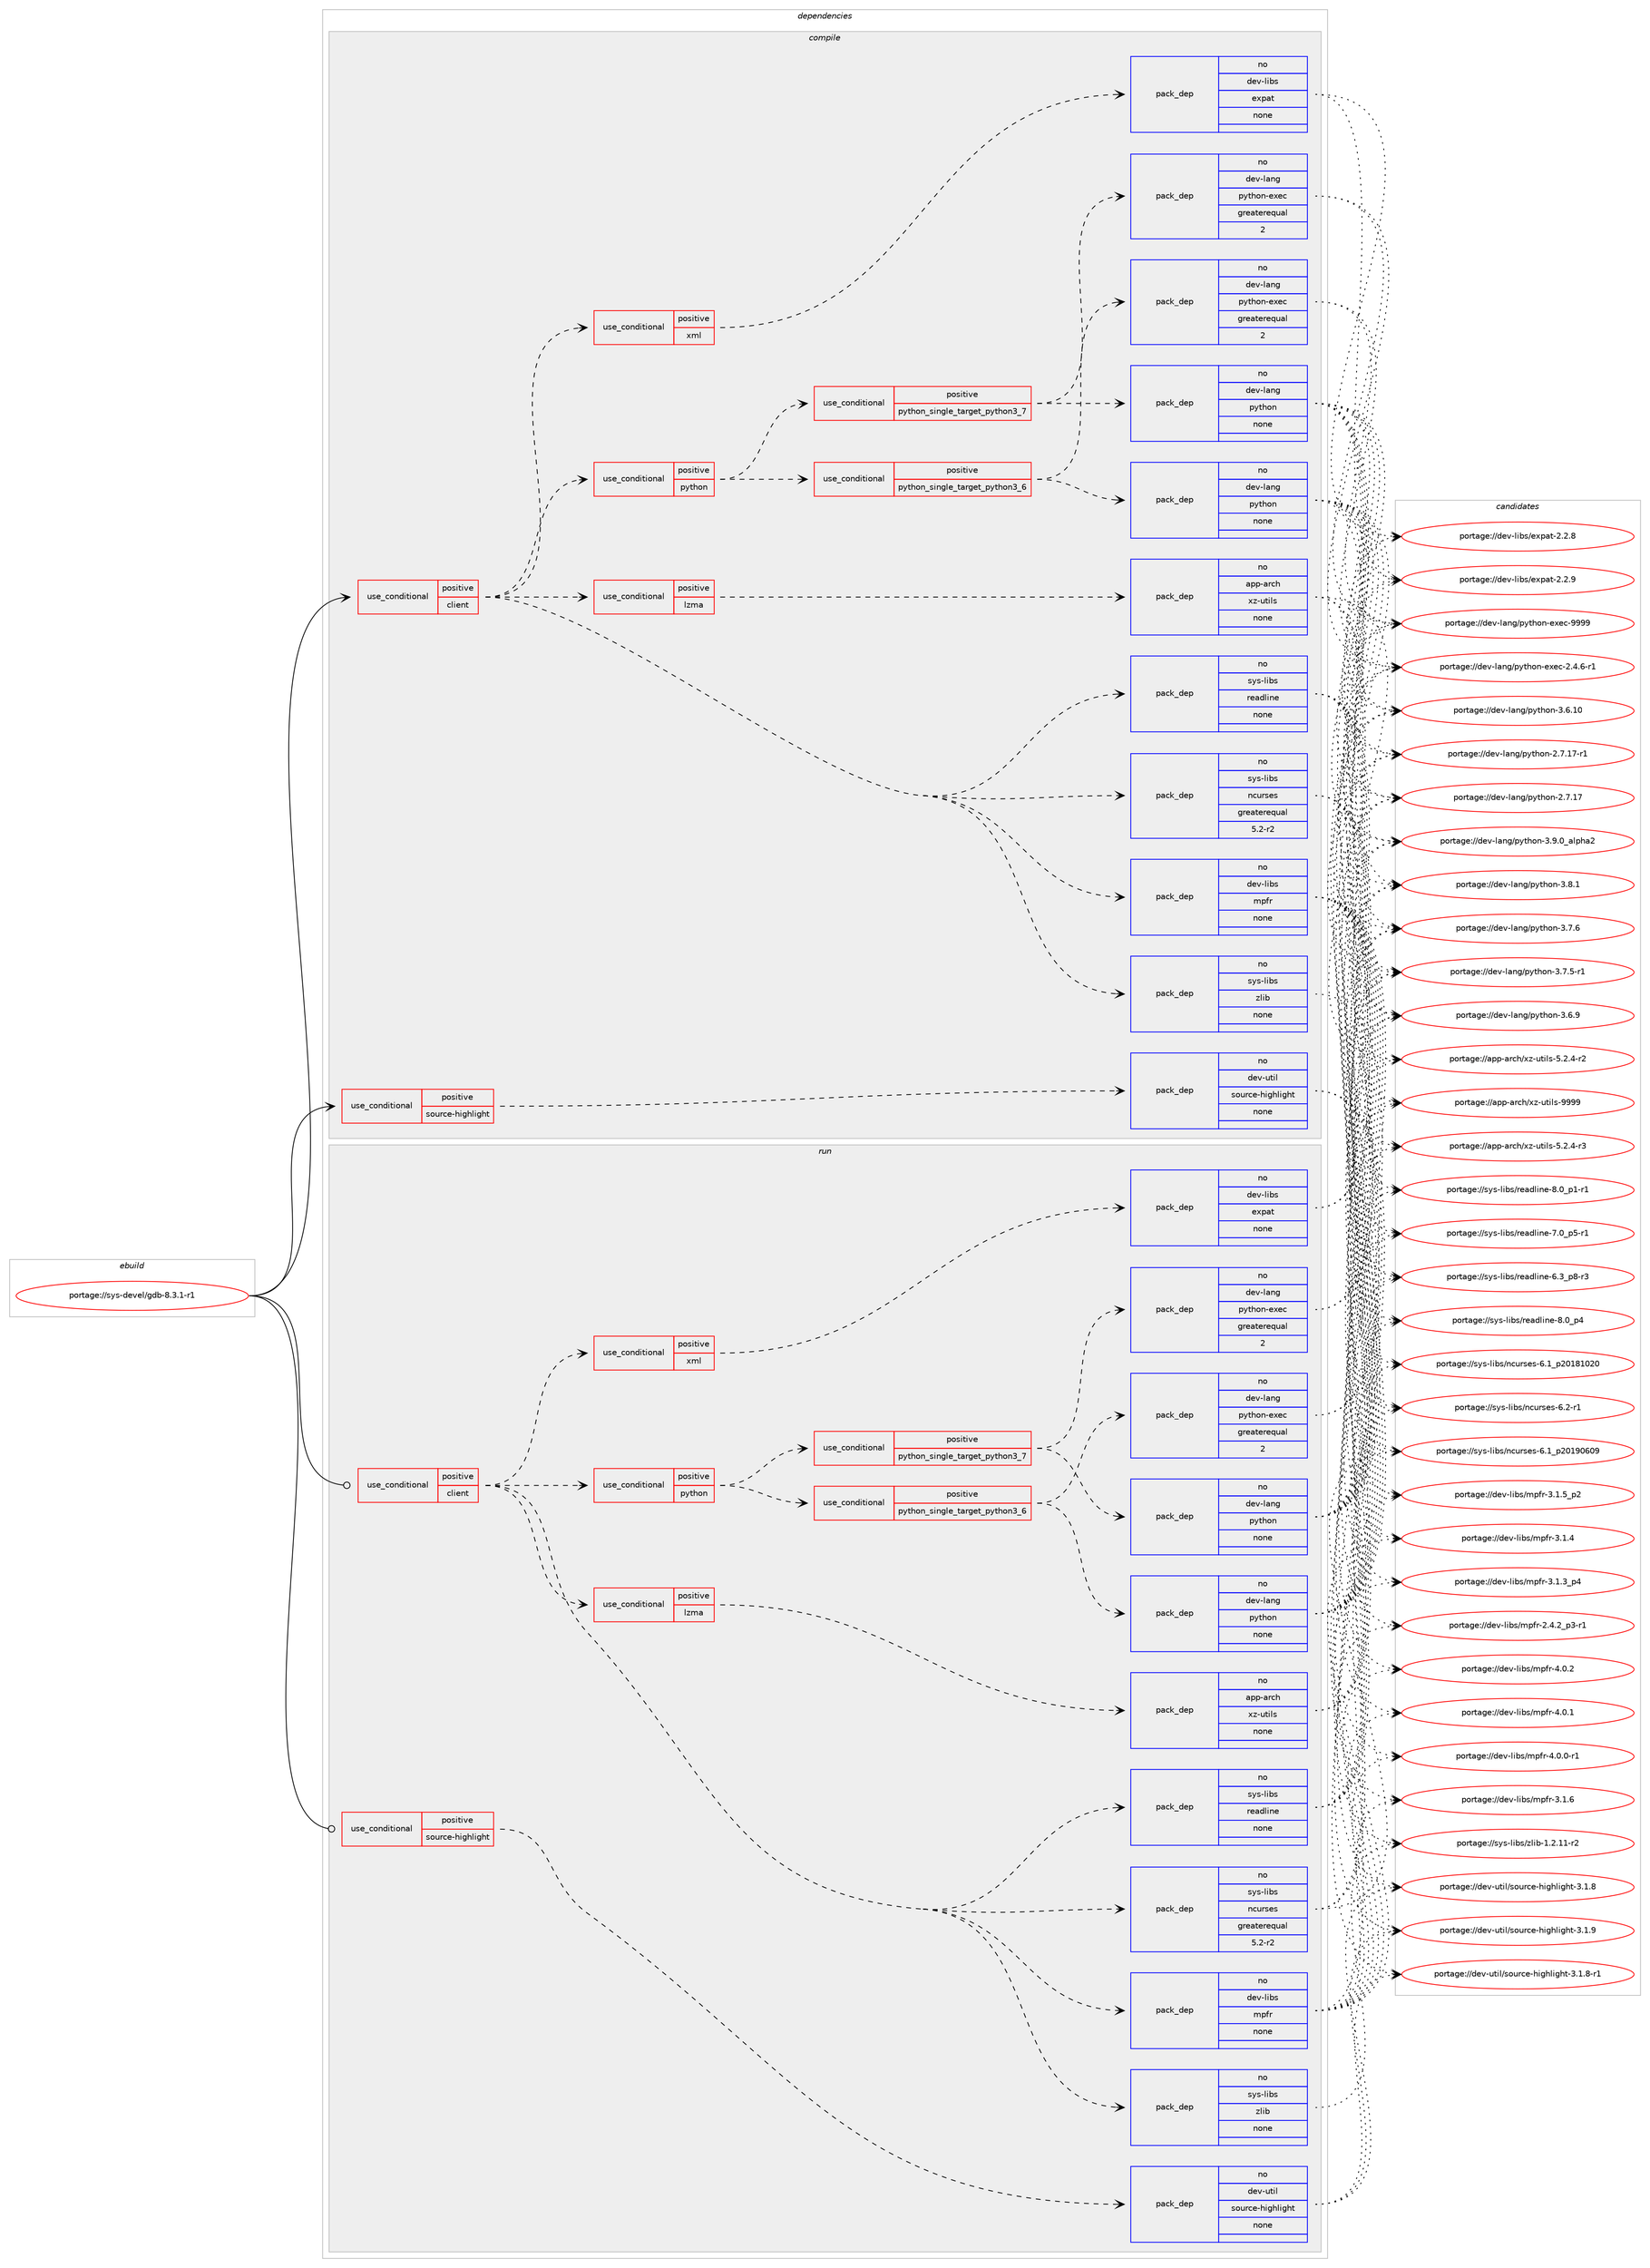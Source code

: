 digraph prolog {

# *************
# Graph options
# *************

newrank=true;
concentrate=true;
compound=true;
graph [rankdir=LR,fontname=Helvetica,fontsize=10,ranksep=1.5];#, ranksep=2.5, nodesep=0.2];
edge  [arrowhead=vee];
node  [fontname=Helvetica,fontsize=10];

# **********
# The ebuild
# **********

subgraph cluster_leftcol {
color=gray;
rank=same;
label=<<i>ebuild</i>>;
id [label="portage://sys-devel/gdb-8.3.1-r1", color=red, width=4, href="../sys-devel/gdb-8.3.1-r1.svg"];
}

# ****************
# The dependencies
# ****************

subgraph cluster_midcol {
color=gray;
label=<<i>dependencies</i>>;
subgraph cluster_compile {
fillcolor="#eeeeee";
style=filled;
label=<<i>compile</i>>;
subgraph cond9953 {
dependency49145 [label=<<TABLE BORDER="0" CELLBORDER="1" CELLSPACING="0" CELLPADDING="4"><TR><TD ROWSPAN="3" CELLPADDING="10">use_conditional</TD></TR><TR><TD>positive</TD></TR><TR><TD>client</TD></TR></TABLE>>, shape=none, color=red];
subgraph pack38095 {
dependency49146 [label=<<TABLE BORDER="0" CELLBORDER="1" CELLSPACING="0" CELLPADDING="4" WIDTH="220"><TR><TD ROWSPAN="6" CELLPADDING="30">pack_dep</TD></TR><TR><TD WIDTH="110">no</TD></TR><TR><TD>dev-libs</TD></TR><TR><TD>mpfr</TD></TR><TR><TD>none</TD></TR><TR><TD></TD></TR></TABLE>>, shape=none, color=blue];
}
dependency49145:e -> dependency49146:w [weight=20,style="dashed",arrowhead="vee"];
subgraph pack38096 {
dependency49147 [label=<<TABLE BORDER="0" CELLBORDER="1" CELLSPACING="0" CELLPADDING="4" WIDTH="220"><TR><TD ROWSPAN="6" CELLPADDING="30">pack_dep</TD></TR><TR><TD WIDTH="110">no</TD></TR><TR><TD>sys-libs</TD></TR><TR><TD>ncurses</TD></TR><TR><TD>greaterequal</TD></TR><TR><TD>5.2-r2</TD></TR></TABLE>>, shape=none, color=blue];
}
dependency49145:e -> dependency49147:w [weight=20,style="dashed",arrowhead="vee"];
subgraph pack38097 {
dependency49148 [label=<<TABLE BORDER="0" CELLBORDER="1" CELLSPACING="0" CELLPADDING="4" WIDTH="220"><TR><TD ROWSPAN="6" CELLPADDING="30">pack_dep</TD></TR><TR><TD WIDTH="110">no</TD></TR><TR><TD>sys-libs</TD></TR><TR><TD>readline</TD></TR><TR><TD>none</TD></TR><TR><TD></TD></TR></TABLE>>, shape=none, color=blue];
}
dependency49145:e -> dependency49148:w [weight=20,style="dashed",arrowhead="vee"];
subgraph cond9954 {
dependency49149 [label=<<TABLE BORDER="0" CELLBORDER="1" CELLSPACING="0" CELLPADDING="4"><TR><TD ROWSPAN="3" CELLPADDING="10">use_conditional</TD></TR><TR><TD>positive</TD></TR><TR><TD>lzma</TD></TR></TABLE>>, shape=none, color=red];
subgraph pack38098 {
dependency49150 [label=<<TABLE BORDER="0" CELLBORDER="1" CELLSPACING="0" CELLPADDING="4" WIDTH="220"><TR><TD ROWSPAN="6" CELLPADDING="30">pack_dep</TD></TR><TR><TD WIDTH="110">no</TD></TR><TR><TD>app-arch</TD></TR><TR><TD>xz-utils</TD></TR><TR><TD>none</TD></TR><TR><TD></TD></TR></TABLE>>, shape=none, color=blue];
}
dependency49149:e -> dependency49150:w [weight=20,style="dashed",arrowhead="vee"];
}
dependency49145:e -> dependency49149:w [weight=20,style="dashed",arrowhead="vee"];
subgraph cond9955 {
dependency49151 [label=<<TABLE BORDER="0" CELLBORDER="1" CELLSPACING="0" CELLPADDING="4"><TR><TD ROWSPAN="3" CELLPADDING="10">use_conditional</TD></TR><TR><TD>positive</TD></TR><TR><TD>python</TD></TR></TABLE>>, shape=none, color=red];
subgraph cond9956 {
dependency49152 [label=<<TABLE BORDER="0" CELLBORDER="1" CELLSPACING="0" CELLPADDING="4"><TR><TD ROWSPAN="3" CELLPADDING="10">use_conditional</TD></TR><TR><TD>positive</TD></TR><TR><TD>python_single_target_python3_6</TD></TR></TABLE>>, shape=none, color=red];
subgraph pack38099 {
dependency49153 [label=<<TABLE BORDER="0" CELLBORDER="1" CELLSPACING="0" CELLPADDING="4" WIDTH="220"><TR><TD ROWSPAN="6" CELLPADDING="30">pack_dep</TD></TR><TR><TD WIDTH="110">no</TD></TR><TR><TD>dev-lang</TD></TR><TR><TD>python</TD></TR><TR><TD>none</TD></TR><TR><TD></TD></TR></TABLE>>, shape=none, color=blue];
}
dependency49152:e -> dependency49153:w [weight=20,style="dashed",arrowhead="vee"];
subgraph pack38100 {
dependency49154 [label=<<TABLE BORDER="0" CELLBORDER="1" CELLSPACING="0" CELLPADDING="4" WIDTH="220"><TR><TD ROWSPAN="6" CELLPADDING="30">pack_dep</TD></TR><TR><TD WIDTH="110">no</TD></TR><TR><TD>dev-lang</TD></TR><TR><TD>python-exec</TD></TR><TR><TD>greaterequal</TD></TR><TR><TD>2</TD></TR></TABLE>>, shape=none, color=blue];
}
dependency49152:e -> dependency49154:w [weight=20,style="dashed",arrowhead="vee"];
}
dependency49151:e -> dependency49152:w [weight=20,style="dashed",arrowhead="vee"];
subgraph cond9957 {
dependency49155 [label=<<TABLE BORDER="0" CELLBORDER="1" CELLSPACING="0" CELLPADDING="4"><TR><TD ROWSPAN="3" CELLPADDING="10">use_conditional</TD></TR><TR><TD>positive</TD></TR><TR><TD>python_single_target_python3_7</TD></TR></TABLE>>, shape=none, color=red];
subgraph pack38101 {
dependency49156 [label=<<TABLE BORDER="0" CELLBORDER="1" CELLSPACING="0" CELLPADDING="4" WIDTH="220"><TR><TD ROWSPAN="6" CELLPADDING="30">pack_dep</TD></TR><TR><TD WIDTH="110">no</TD></TR><TR><TD>dev-lang</TD></TR><TR><TD>python</TD></TR><TR><TD>none</TD></TR><TR><TD></TD></TR></TABLE>>, shape=none, color=blue];
}
dependency49155:e -> dependency49156:w [weight=20,style="dashed",arrowhead="vee"];
subgraph pack38102 {
dependency49157 [label=<<TABLE BORDER="0" CELLBORDER="1" CELLSPACING="0" CELLPADDING="4" WIDTH="220"><TR><TD ROWSPAN="6" CELLPADDING="30">pack_dep</TD></TR><TR><TD WIDTH="110">no</TD></TR><TR><TD>dev-lang</TD></TR><TR><TD>python-exec</TD></TR><TR><TD>greaterequal</TD></TR><TR><TD>2</TD></TR></TABLE>>, shape=none, color=blue];
}
dependency49155:e -> dependency49157:w [weight=20,style="dashed",arrowhead="vee"];
}
dependency49151:e -> dependency49155:w [weight=20,style="dashed",arrowhead="vee"];
}
dependency49145:e -> dependency49151:w [weight=20,style="dashed",arrowhead="vee"];
subgraph cond9958 {
dependency49158 [label=<<TABLE BORDER="0" CELLBORDER="1" CELLSPACING="0" CELLPADDING="4"><TR><TD ROWSPAN="3" CELLPADDING="10">use_conditional</TD></TR><TR><TD>positive</TD></TR><TR><TD>xml</TD></TR></TABLE>>, shape=none, color=red];
subgraph pack38103 {
dependency49159 [label=<<TABLE BORDER="0" CELLBORDER="1" CELLSPACING="0" CELLPADDING="4" WIDTH="220"><TR><TD ROWSPAN="6" CELLPADDING="30">pack_dep</TD></TR><TR><TD WIDTH="110">no</TD></TR><TR><TD>dev-libs</TD></TR><TR><TD>expat</TD></TR><TR><TD>none</TD></TR><TR><TD></TD></TR></TABLE>>, shape=none, color=blue];
}
dependency49158:e -> dependency49159:w [weight=20,style="dashed",arrowhead="vee"];
}
dependency49145:e -> dependency49158:w [weight=20,style="dashed",arrowhead="vee"];
subgraph pack38104 {
dependency49160 [label=<<TABLE BORDER="0" CELLBORDER="1" CELLSPACING="0" CELLPADDING="4" WIDTH="220"><TR><TD ROWSPAN="6" CELLPADDING="30">pack_dep</TD></TR><TR><TD WIDTH="110">no</TD></TR><TR><TD>sys-libs</TD></TR><TR><TD>zlib</TD></TR><TR><TD>none</TD></TR><TR><TD></TD></TR></TABLE>>, shape=none, color=blue];
}
dependency49145:e -> dependency49160:w [weight=20,style="dashed",arrowhead="vee"];
}
id:e -> dependency49145:w [weight=20,style="solid",arrowhead="vee"];
subgraph cond9959 {
dependency49161 [label=<<TABLE BORDER="0" CELLBORDER="1" CELLSPACING="0" CELLPADDING="4"><TR><TD ROWSPAN="3" CELLPADDING="10">use_conditional</TD></TR><TR><TD>positive</TD></TR><TR><TD>source-highlight</TD></TR></TABLE>>, shape=none, color=red];
subgraph pack38105 {
dependency49162 [label=<<TABLE BORDER="0" CELLBORDER="1" CELLSPACING="0" CELLPADDING="4" WIDTH="220"><TR><TD ROWSPAN="6" CELLPADDING="30">pack_dep</TD></TR><TR><TD WIDTH="110">no</TD></TR><TR><TD>dev-util</TD></TR><TR><TD>source-highlight</TD></TR><TR><TD>none</TD></TR><TR><TD></TD></TR></TABLE>>, shape=none, color=blue];
}
dependency49161:e -> dependency49162:w [weight=20,style="dashed",arrowhead="vee"];
}
id:e -> dependency49161:w [weight=20,style="solid",arrowhead="vee"];
}
subgraph cluster_compileandrun {
fillcolor="#eeeeee";
style=filled;
label=<<i>compile and run</i>>;
}
subgraph cluster_run {
fillcolor="#eeeeee";
style=filled;
label=<<i>run</i>>;
subgraph cond9960 {
dependency49163 [label=<<TABLE BORDER="0" CELLBORDER="1" CELLSPACING="0" CELLPADDING="4"><TR><TD ROWSPAN="3" CELLPADDING="10">use_conditional</TD></TR><TR><TD>positive</TD></TR><TR><TD>client</TD></TR></TABLE>>, shape=none, color=red];
subgraph pack38106 {
dependency49164 [label=<<TABLE BORDER="0" CELLBORDER="1" CELLSPACING="0" CELLPADDING="4" WIDTH="220"><TR><TD ROWSPAN="6" CELLPADDING="30">pack_dep</TD></TR><TR><TD WIDTH="110">no</TD></TR><TR><TD>dev-libs</TD></TR><TR><TD>mpfr</TD></TR><TR><TD>none</TD></TR><TR><TD></TD></TR></TABLE>>, shape=none, color=blue];
}
dependency49163:e -> dependency49164:w [weight=20,style="dashed",arrowhead="vee"];
subgraph pack38107 {
dependency49165 [label=<<TABLE BORDER="0" CELLBORDER="1" CELLSPACING="0" CELLPADDING="4" WIDTH="220"><TR><TD ROWSPAN="6" CELLPADDING="30">pack_dep</TD></TR><TR><TD WIDTH="110">no</TD></TR><TR><TD>sys-libs</TD></TR><TR><TD>ncurses</TD></TR><TR><TD>greaterequal</TD></TR><TR><TD>5.2-r2</TD></TR></TABLE>>, shape=none, color=blue];
}
dependency49163:e -> dependency49165:w [weight=20,style="dashed",arrowhead="vee"];
subgraph pack38108 {
dependency49166 [label=<<TABLE BORDER="0" CELLBORDER="1" CELLSPACING="0" CELLPADDING="4" WIDTH="220"><TR><TD ROWSPAN="6" CELLPADDING="30">pack_dep</TD></TR><TR><TD WIDTH="110">no</TD></TR><TR><TD>sys-libs</TD></TR><TR><TD>readline</TD></TR><TR><TD>none</TD></TR><TR><TD></TD></TR></TABLE>>, shape=none, color=blue];
}
dependency49163:e -> dependency49166:w [weight=20,style="dashed",arrowhead="vee"];
subgraph cond9961 {
dependency49167 [label=<<TABLE BORDER="0" CELLBORDER="1" CELLSPACING="0" CELLPADDING="4"><TR><TD ROWSPAN="3" CELLPADDING="10">use_conditional</TD></TR><TR><TD>positive</TD></TR><TR><TD>lzma</TD></TR></TABLE>>, shape=none, color=red];
subgraph pack38109 {
dependency49168 [label=<<TABLE BORDER="0" CELLBORDER="1" CELLSPACING="0" CELLPADDING="4" WIDTH="220"><TR><TD ROWSPAN="6" CELLPADDING="30">pack_dep</TD></TR><TR><TD WIDTH="110">no</TD></TR><TR><TD>app-arch</TD></TR><TR><TD>xz-utils</TD></TR><TR><TD>none</TD></TR><TR><TD></TD></TR></TABLE>>, shape=none, color=blue];
}
dependency49167:e -> dependency49168:w [weight=20,style="dashed",arrowhead="vee"];
}
dependency49163:e -> dependency49167:w [weight=20,style="dashed",arrowhead="vee"];
subgraph cond9962 {
dependency49169 [label=<<TABLE BORDER="0" CELLBORDER="1" CELLSPACING="0" CELLPADDING="4"><TR><TD ROWSPAN="3" CELLPADDING="10">use_conditional</TD></TR><TR><TD>positive</TD></TR><TR><TD>python</TD></TR></TABLE>>, shape=none, color=red];
subgraph cond9963 {
dependency49170 [label=<<TABLE BORDER="0" CELLBORDER="1" CELLSPACING="0" CELLPADDING="4"><TR><TD ROWSPAN="3" CELLPADDING="10">use_conditional</TD></TR><TR><TD>positive</TD></TR><TR><TD>python_single_target_python3_6</TD></TR></TABLE>>, shape=none, color=red];
subgraph pack38110 {
dependency49171 [label=<<TABLE BORDER="0" CELLBORDER="1" CELLSPACING="0" CELLPADDING="4" WIDTH="220"><TR><TD ROWSPAN="6" CELLPADDING="30">pack_dep</TD></TR><TR><TD WIDTH="110">no</TD></TR><TR><TD>dev-lang</TD></TR><TR><TD>python</TD></TR><TR><TD>none</TD></TR><TR><TD></TD></TR></TABLE>>, shape=none, color=blue];
}
dependency49170:e -> dependency49171:w [weight=20,style="dashed",arrowhead="vee"];
subgraph pack38111 {
dependency49172 [label=<<TABLE BORDER="0" CELLBORDER="1" CELLSPACING="0" CELLPADDING="4" WIDTH="220"><TR><TD ROWSPAN="6" CELLPADDING="30">pack_dep</TD></TR><TR><TD WIDTH="110">no</TD></TR><TR><TD>dev-lang</TD></TR><TR><TD>python-exec</TD></TR><TR><TD>greaterequal</TD></TR><TR><TD>2</TD></TR></TABLE>>, shape=none, color=blue];
}
dependency49170:e -> dependency49172:w [weight=20,style="dashed",arrowhead="vee"];
}
dependency49169:e -> dependency49170:w [weight=20,style="dashed",arrowhead="vee"];
subgraph cond9964 {
dependency49173 [label=<<TABLE BORDER="0" CELLBORDER="1" CELLSPACING="0" CELLPADDING="4"><TR><TD ROWSPAN="3" CELLPADDING="10">use_conditional</TD></TR><TR><TD>positive</TD></TR><TR><TD>python_single_target_python3_7</TD></TR></TABLE>>, shape=none, color=red];
subgraph pack38112 {
dependency49174 [label=<<TABLE BORDER="0" CELLBORDER="1" CELLSPACING="0" CELLPADDING="4" WIDTH="220"><TR><TD ROWSPAN="6" CELLPADDING="30">pack_dep</TD></TR><TR><TD WIDTH="110">no</TD></TR><TR><TD>dev-lang</TD></TR><TR><TD>python</TD></TR><TR><TD>none</TD></TR><TR><TD></TD></TR></TABLE>>, shape=none, color=blue];
}
dependency49173:e -> dependency49174:w [weight=20,style="dashed",arrowhead="vee"];
subgraph pack38113 {
dependency49175 [label=<<TABLE BORDER="0" CELLBORDER="1" CELLSPACING="0" CELLPADDING="4" WIDTH="220"><TR><TD ROWSPAN="6" CELLPADDING="30">pack_dep</TD></TR><TR><TD WIDTH="110">no</TD></TR><TR><TD>dev-lang</TD></TR><TR><TD>python-exec</TD></TR><TR><TD>greaterequal</TD></TR><TR><TD>2</TD></TR></TABLE>>, shape=none, color=blue];
}
dependency49173:e -> dependency49175:w [weight=20,style="dashed",arrowhead="vee"];
}
dependency49169:e -> dependency49173:w [weight=20,style="dashed",arrowhead="vee"];
}
dependency49163:e -> dependency49169:w [weight=20,style="dashed",arrowhead="vee"];
subgraph cond9965 {
dependency49176 [label=<<TABLE BORDER="0" CELLBORDER="1" CELLSPACING="0" CELLPADDING="4"><TR><TD ROWSPAN="3" CELLPADDING="10">use_conditional</TD></TR><TR><TD>positive</TD></TR><TR><TD>xml</TD></TR></TABLE>>, shape=none, color=red];
subgraph pack38114 {
dependency49177 [label=<<TABLE BORDER="0" CELLBORDER="1" CELLSPACING="0" CELLPADDING="4" WIDTH="220"><TR><TD ROWSPAN="6" CELLPADDING="30">pack_dep</TD></TR><TR><TD WIDTH="110">no</TD></TR><TR><TD>dev-libs</TD></TR><TR><TD>expat</TD></TR><TR><TD>none</TD></TR><TR><TD></TD></TR></TABLE>>, shape=none, color=blue];
}
dependency49176:e -> dependency49177:w [weight=20,style="dashed",arrowhead="vee"];
}
dependency49163:e -> dependency49176:w [weight=20,style="dashed",arrowhead="vee"];
subgraph pack38115 {
dependency49178 [label=<<TABLE BORDER="0" CELLBORDER="1" CELLSPACING="0" CELLPADDING="4" WIDTH="220"><TR><TD ROWSPAN="6" CELLPADDING="30">pack_dep</TD></TR><TR><TD WIDTH="110">no</TD></TR><TR><TD>sys-libs</TD></TR><TR><TD>zlib</TD></TR><TR><TD>none</TD></TR><TR><TD></TD></TR></TABLE>>, shape=none, color=blue];
}
dependency49163:e -> dependency49178:w [weight=20,style="dashed",arrowhead="vee"];
}
id:e -> dependency49163:w [weight=20,style="solid",arrowhead="odot"];
subgraph cond9966 {
dependency49179 [label=<<TABLE BORDER="0" CELLBORDER="1" CELLSPACING="0" CELLPADDING="4"><TR><TD ROWSPAN="3" CELLPADDING="10">use_conditional</TD></TR><TR><TD>positive</TD></TR><TR><TD>source-highlight</TD></TR></TABLE>>, shape=none, color=red];
subgraph pack38116 {
dependency49180 [label=<<TABLE BORDER="0" CELLBORDER="1" CELLSPACING="0" CELLPADDING="4" WIDTH="220"><TR><TD ROWSPAN="6" CELLPADDING="30">pack_dep</TD></TR><TR><TD WIDTH="110">no</TD></TR><TR><TD>dev-util</TD></TR><TR><TD>source-highlight</TD></TR><TR><TD>none</TD></TR><TR><TD></TD></TR></TABLE>>, shape=none, color=blue];
}
dependency49179:e -> dependency49180:w [weight=20,style="dashed",arrowhead="vee"];
}
id:e -> dependency49179:w [weight=20,style="solid",arrowhead="odot"];
}
}

# **************
# The candidates
# **************

subgraph cluster_choices {
rank=same;
color=gray;
label=<<i>candidates</i>>;

subgraph choice38095 {
color=black;
nodesep=1;
choice100101118451081059811547109112102114455246484650 [label="portage://dev-libs/mpfr-4.0.2", color=red, width=4,href="../dev-libs/mpfr-4.0.2.svg"];
choice100101118451081059811547109112102114455246484649 [label="portage://dev-libs/mpfr-4.0.1", color=red, width=4,href="../dev-libs/mpfr-4.0.1.svg"];
choice1001011184510810598115471091121021144552464846484511449 [label="portage://dev-libs/mpfr-4.0.0-r1", color=red, width=4,href="../dev-libs/mpfr-4.0.0-r1.svg"];
choice100101118451081059811547109112102114455146494654 [label="portage://dev-libs/mpfr-3.1.6", color=red, width=4,href="../dev-libs/mpfr-3.1.6.svg"];
choice1001011184510810598115471091121021144551464946539511250 [label="portage://dev-libs/mpfr-3.1.5_p2", color=red, width=4,href="../dev-libs/mpfr-3.1.5_p2.svg"];
choice100101118451081059811547109112102114455146494652 [label="portage://dev-libs/mpfr-3.1.4", color=red, width=4,href="../dev-libs/mpfr-3.1.4.svg"];
choice1001011184510810598115471091121021144551464946519511252 [label="portage://dev-libs/mpfr-3.1.3_p4", color=red, width=4,href="../dev-libs/mpfr-3.1.3_p4.svg"];
choice10010111845108105981154710911210211445504652465095112514511449 [label="portage://dev-libs/mpfr-2.4.2_p3-r1", color=red, width=4,href="../dev-libs/mpfr-2.4.2_p3-r1.svg"];
dependency49146:e -> choice100101118451081059811547109112102114455246484650:w [style=dotted,weight="100"];
dependency49146:e -> choice100101118451081059811547109112102114455246484649:w [style=dotted,weight="100"];
dependency49146:e -> choice1001011184510810598115471091121021144552464846484511449:w [style=dotted,weight="100"];
dependency49146:e -> choice100101118451081059811547109112102114455146494654:w [style=dotted,weight="100"];
dependency49146:e -> choice1001011184510810598115471091121021144551464946539511250:w [style=dotted,weight="100"];
dependency49146:e -> choice100101118451081059811547109112102114455146494652:w [style=dotted,weight="100"];
dependency49146:e -> choice1001011184510810598115471091121021144551464946519511252:w [style=dotted,weight="100"];
dependency49146:e -> choice10010111845108105981154710911210211445504652465095112514511449:w [style=dotted,weight="100"];
}
subgraph choice38096 {
color=black;
nodesep=1;
choice11512111545108105981154711099117114115101115455446504511449 [label="portage://sys-libs/ncurses-6.2-r1", color=red, width=4,href="../sys-libs/ncurses-6.2-r1.svg"];
choice1151211154510810598115471109911711411510111545544649951125048495748544857 [label="portage://sys-libs/ncurses-6.1_p20190609", color=red, width=4,href="../sys-libs/ncurses-6.1_p20190609.svg"];
choice1151211154510810598115471109911711411510111545544649951125048495649485048 [label="portage://sys-libs/ncurses-6.1_p20181020", color=red, width=4,href="../sys-libs/ncurses-6.1_p20181020.svg"];
dependency49147:e -> choice11512111545108105981154711099117114115101115455446504511449:w [style=dotted,weight="100"];
dependency49147:e -> choice1151211154510810598115471109911711411510111545544649951125048495748544857:w [style=dotted,weight="100"];
dependency49147:e -> choice1151211154510810598115471109911711411510111545544649951125048495649485048:w [style=dotted,weight="100"];
}
subgraph choice38097 {
color=black;
nodesep=1;
choice11512111545108105981154711410197100108105110101455646489511252 [label="portage://sys-libs/readline-8.0_p4", color=red, width=4,href="../sys-libs/readline-8.0_p4.svg"];
choice115121115451081059811547114101971001081051101014556464895112494511449 [label="portage://sys-libs/readline-8.0_p1-r1", color=red, width=4,href="../sys-libs/readline-8.0_p1-r1.svg"];
choice115121115451081059811547114101971001081051101014555464895112534511449 [label="portage://sys-libs/readline-7.0_p5-r1", color=red, width=4,href="../sys-libs/readline-7.0_p5-r1.svg"];
choice115121115451081059811547114101971001081051101014554465195112564511451 [label="portage://sys-libs/readline-6.3_p8-r3", color=red, width=4,href="../sys-libs/readline-6.3_p8-r3.svg"];
dependency49148:e -> choice11512111545108105981154711410197100108105110101455646489511252:w [style=dotted,weight="100"];
dependency49148:e -> choice115121115451081059811547114101971001081051101014556464895112494511449:w [style=dotted,weight="100"];
dependency49148:e -> choice115121115451081059811547114101971001081051101014555464895112534511449:w [style=dotted,weight="100"];
dependency49148:e -> choice115121115451081059811547114101971001081051101014554465195112564511451:w [style=dotted,weight="100"];
}
subgraph choice38098 {
color=black;
nodesep=1;
choice9711211245971149910447120122451171161051081154557575757 [label="portage://app-arch/xz-utils-9999", color=red, width=4,href="../app-arch/xz-utils-9999.svg"];
choice9711211245971149910447120122451171161051081154553465046524511451 [label="portage://app-arch/xz-utils-5.2.4-r3", color=red, width=4,href="../app-arch/xz-utils-5.2.4-r3.svg"];
choice9711211245971149910447120122451171161051081154553465046524511450 [label="portage://app-arch/xz-utils-5.2.4-r2", color=red, width=4,href="../app-arch/xz-utils-5.2.4-r2.svg"];
dependency49150:e -> choice9711211245971149910447120122451171161051081154557575757:w [style=dotted,weight="100"];
dependency49150:e -> choice9711211245971149910447120122451171161051081154553465046524511451:w [style=dotted,weight="100"];
dependency49150:e -> choice9711211245971149910447120122451171161051081154553465046524511450:w [style=dotted,weight="100"];
}
subgraph choice38099 {
color=black;
nodesep=1;
choice10010111845108971101034711212111610411111045514657464895971081121049750 [label="portage://dev-lang/python-3.9.0_alpha2", color=red, width=4,href="../dev-lang/python-3.9.0_alpha2.svg"];
choice100101118451089711010347112121116104111110455146564649 [label="portage://dev-lang/python-3.8.1", color=red, width=4,href="../dev-lang/python-3.8.1.svg"];
choice100101118451089711010347112121116104111110455146554654 [label="portage://dev-lang/python-3.7.6", color=red, width=4,href="../dev-lang/python-3.7.6.svg"];
choice1001011184510897110103471121211161041111104551465546534511449 [label="portage://dev-lang/python-3.7.5-r1", color=red, width=4,href="../dev-lang/python-3.7.5-r1.svg"];
choice100101118451089711010347112121116104111110455146544657 [label="portage://dev-lang/python-3.6.9", color=red, width=4,href="../dev-lang/python-3.6.9.svg"];
choice10010111845108971101034711212111610411111045514654464948 [label="portage://dev-lang/python-3.6.10", color=red, width=4,href="../dev-lang/python-3.6.10.svg"];
choice100101118451089711010347112121116104111110455046554649554511449 [label="portage://dev-lang/python-2.7.17-r1", color=red, width=4,href="../dev-lang/python-2.7.17-r1.svg"];
choice10010111845108971101034711212111610411111045504655464955 [label="portage://dev-lang/python-2.7.17", color=red, width=4,href="../dev-lang/python-2.7.17.svg"];
dependency49153:e -> choice10010111845108971101034711212111610411111045514657464895971081121049750:w [style=dotted,weight="100"];
dependency49153:e -> choice100101118451089711010347112121116104111110455146564649:w [style=dotted,weight="100"];
dependency49153:e -> choice100101118451089711010347112121116104111110455146554654:w [style=dotted,weight="100"];
dependency49153:e -> choice1001011184510897110103471121211161041111104551465546534511449:w [style=dotted,weight="100"];
dependency49153:e -> choice100101118451089711010347112121116104111110455146544657:w [style=dotted,weight="100"];
dependency49153:e -> choice10010111845108971101034711212111610411111045514654464948:w [style=dotted,weight="100"];
dependency49153:e -> choice100101118451089711010347112121116104111110455046554649554511449:w [style=dotted,weight="100"];
dependency49153:e -> choice10010111845108971101034711212111610411111045504655464955:w [style=dotted,weight="100"];
}
subgraph choice38100 {
color=black;
nodesep=1;
choice10010111845108971101034711212111610411111045101120101994557575757 [label="portage://dev-lang/python-exec-9999", color=red, width=4,href="../dev-lang/python-exec-9999.svg"];
choice10010111845108971101034711212111610411111045101120101994550465246544511449 [label="portage://dev-lang/python-exec-2.4.6-r1", color=red, width=4,href="../dev-lang/python-exec-2.4.6-r1.svg"];
dependency49154:e -> choice10010111845108971101034711212111610411111045101120101994557575757:w [style=dotted,weight="100"];
dependency49154:e -> choice10010111845108971101034711212111610411111045101120101994550465246544511449:w [style=dotted,weight="100"];
}
subgraph choice38101 {
color=black;
nodesep=1;
choice10010111845108971101034711212111610411111045514657464895971081121049750 [label="portage://dev-lang/python-3.9.0_alpha2", color=red, width=4,href="../dev-lang/python-3.9.0_alpha2.svg"];
choice100101118451089711010347112121116104111110455146564649 [label="portage://dev-lang/python-3.8.1", color=red, width=4,href="../dev-lang/python-3.8.1.svg"];
choice100101118451089711010347112121116104111110455146554654 [label="portage://dev-lang/python-3.7.6", color=red, width=4,href="../dev-lang/python-3.7.6.svg"];
choice1001011184510897110103471121211161041111104551465546534511449 [label="portage://dev-lang/python-3.7.5-r1", color=red, width=4,href="../dev-lang/python-3.7.5-r1.svg"];
choice100101118451089711010347112121116104111110455146544657 [label="portage://dev-lang/python-3.6.9", color=red, width=4,href="../dev-lang/python-3.6.9.svg"];
choice10010111845108971101034711212111610411111045514654464948 [label="portage://dev-lang/python-3.6.10", color=red, width=4,href="../dev-lang/python-3.6.10.svg"];
choice100101118451089711010347112121116104111110455046554649554511449 [label="portage://dev-lang/python-2.7.17-r1", color=red, width=4,href="../dev-lang/python-2.7.17-r1.svg"];
choice10010111845108971101034711212111610411111045504655464955 [label="portage://dev-lang/python-2.7.17", color=red, width=4,href="../dev-lang/python-2.7.17.svg"];
dependency49156:e -> choice10010111845108971101034711212111610411111045514657464895971081121049750:w [style=dotted,weight="100"];
dependency49156:e -> choice100101118451089711010347112121116104111110455146564649:w [style=dotted,weight="100"];
dependency49156:e -> choice100101118451089711010347112121116104111110455146554654:w [style=dotted,weight="100"];
dependency49156:e -> choice1001011184510897110103471121211161041111104551465546534511449:w [style=dotted,weight="100"];
dependency49156:e -> choice100101118451089711010347112121116104111110455146544657:w [style=dotted,weight="100"];
dependency49156:e -> choice10010111845108971101034711212111610411111045514654464948:w [style=dotted,weight="100"];
dependency49156:e -> choice100101118451089711010347112121116104111110455046554649554511449:w [style=dotted,weight="100"];
dependency49156:e -> choice10010111845108971101034711212111610411111045504655464955:w [style=dotted,weight="100"];
}
subgraph choice38102 {
color=black;
nodesep=1;
choice10010111845108971101034711212111610411111045101120101994557575757 [label="portage://dev-lang/python-exec-9999", color=red, width=4,href="../dev-lang/python-exec-9999.svg"];
choice10010111845108971101034711212111610411111045101120101994550465246544511449 [label="portage://dev-lang/python-exec-2.4.6-r1", color=red, width=4,href="../dev-lang/python-exec-2.4.6-r1.svg"];
dependency49157:e -> choice10010111845108971101034711212111610411111045101120101994557575757:w [style=dotted,weight="100"];
dependency49157:e -> choice10010111845108971101034711212111610411111045101120101994550465246544511449:w [style=dotted,weight="100"];
}
subgraph choice38103 {
color=black;
nodesep=1;
choice10010111845108105981154710112011297116455046504657 [label="portage://dev-libs/expat-2.2.9", color=red, width=4,href="../dev-libs/expat-2.2.9.svg"];
choice10010111845108105981154710112011297116455046504656 [label="portage://dev-libs/expat-2.2.8", color=red, width=4,href="../dev-libs/expat-2.2.8.svg"];
dependency49159:e -> choice10010111845108105981154710112011297116455046504657:w [style=dotted,weight="100"];
dependency49159:e -> choice10010111845108105981154710112011297116455046504656:w [style=dotted,weight="100"];
}
subgraph choice38104 {
color=black;
nodesep=1;
choice11512111545108105981154712210810598454946504649494511450 [label="portage://sys-libs/zlib-1.2.11-r2", color=red, width=4,href="../sys-libs/zlib-1.2.11-r2.svg"];
dependency49160:e -> choice11512111545108105981154712210810598454946504649494511450:w [style=dotted,weight="100"];
}
subgraph choice38105 {
color=black;
nodesep=1;
choice10010111845117116105108471151111171149910145104105103104108105103104116455146494657 [label="portage://dev-util/source-highlight-3.1.9", color=red, width=4,href="../dev-util/source-highlight-3.1.9.svg"];
choice100101118451171161051084711511111711499101451041051031041081051031041164551464946564511449 [label="portage://dev-util/source-highlight-3.1.8-r1", color=red, width=4,href="../dev-util/source-highlight-3.1.8-r1.svg"];
choice10010111845117116105108471151111171149910145104105103104108105103104116455146494656 [label="portage://dev-util/source-highlight-3.1.8", color=red, width=4,href="../dev-util/source-highlight-3.1.8.svg"];
dependency49162:e -> choice10010111845117116105108471151111171149910145104105103104108105103104116455146494657:w [style=dotted,weight="100"];
dependency49162:e -> choice100101118451171161051084711511111711499101451041051031041081051031041164551464946564511449:w [style=dotted,weight="100"];
dependency49162:e -> choice10010111845117116105108471151111171149910145104105103104108105103104116455146494656:w [style=dotted,weight="100"];
}
subgraph choice38106 {
color=black;
nodesep=1;
choice100101118451081059811547109112102114455246484650 [label="portage://dev-libs/mpfr-4.0.2", color=red, width=4,href="../dev-libs/mpfr-4.0.2.svg"];
choice100101118451081059811547109112102114455246484649 [label="portage://dev-libs/mpfr-4.0.1", color=red, width=4,href="../dev-libs/mpfr-4.0.1.svg"];
choice1001011184510810598115471091121021144552464846484511449 [label="portage://dev-libs/mpfr-4.0.0-r1", color=red, width=4,href="../dev-libs/mpfr-4.0.0-r1.svg"];
choice100101118451081059811547109112102114455146494654 [label="portage://dev-libs/mpfr-3.1.6", color=red, width=4,href="../dev-libs/mpfr-3.1.6.svg"];
choice1001011184510810598115471091121021144551464946539511250 [label="portage://dev-libs/mpfr-3.1.5_p2", color=red, width=4,href="../dev-libs/mpfr-3.1.5_p2.svg"];
choice100101118451081059811547109112102114455146494652 [label="portage://dev-libs/mpfr-3.1.4", color=red, width=4,href="../dev-libs/mpfr-3.1.4.svg"];
choice1001011184510810598115471091121021144551464946519511252 [label="portage://dev-libs/mpfr-3.1.3_p4", color=red, width=4,href="../dev-libs/mpfr-3.1.3_p4.svg"];
choice10010111845108105981154710911210211445504652465095112514511449 [label="portage://dev-libs/mpfr-2.4.2_p3-r1", color=red, width=4,href="../dev-libs/mpfr-2.4.2_p3-r1.svg"];
dependency49164:e -> choice100101118451081059811547109112102114455246484650:w [style=dotted,weight="100"];
dependency49164:e -> choice100101118451081059811547109112102114455246484649:w [style=dotted,weight="100"];
dependency49164:e -> choice1001011184510810598115471091121021144552464846484511449:w [style=dotted,weight="100"];
dependency49164:e -> choice100101118451081059811547109112102114455146494654:w [style=dotted,weight="100"];
dependency49164:e -> choice1001011184510810598115471091121021144551464946539511250:w [style=dotted,weight="100"];
dependency49164:e -> choice100101118451081059811547109112102114455146494652:w [style=dotted,weight="100"];
dependency49164:e -> choice1001011184510810598115471091121021144551464946519511252:w [style=dotted,weight="100"];
dependency49164:e -> choice10010111845108105981154710911210211445504652465095112514511449:w [style=dotted,weight="100"];
}
subgraph choice38107 {
color=black;
nodesep=1;
choice11512111545108105981154711099117114115101115455446504511449 [label="portage://sys-libs/ncurses-6.2-r1", color=red, width=4,href="../sys-libs/ncurses-6.2-r1.svg"];
choice1151211154510810598115471109911711411510111545544649951125048495748544857 [label="portage://sys-libs/ncurses-6.1_p20190609", color=red, width=4,href="../sys-libs/ncurses-6.1_p20190609.svg"];
choice1151211154510810598115471109911711411510111545544649951125048495649485048 [label="portage://sys-libs/ncurses-6.1_p20181020", color=red, width=4,href="../sys-libs/ncurses-6.1_p20181020.svg"];
dependency49165:e -> choice11512111545108105981154711099117114115101115455446504511449:w [style=dotted,weight="100"];
dependency49165:e -> choice1151211154510810598115471109911711411510111545544649951125048495748544857:w [style=dotted,weight="100"];
dependency49165:e -> choice1151211154510810598115471109911711411510111545544649951125048495649485048:w [style=dotted,weight="100"];
}
subgraph choice38108 {
color=black;
nodesep=1;
choice11512111545108105981154711410197100108105110101455646489511252 [label="portage://sys-libs/readline-8.0_p4", color=red, width=4,href="../sys-libs/readline-8.0_p4.svg"];
choice115121115451081059811547114101971001081051101014556464895112494511449 [label="portage://sys-libs/readline-8.0_p1-r1", color=red, width=4,href="../sys-libs/readline-8.0_p1-r1.svg"];
choice115121115451081059811547114101971001081051101014555464895112534511449 [label="portage://sys-libs/readline-7.0_p5-r1", color=red, width=4,href="../sys-libs/readline-7.0_p5-r1.svg"];
choice115121115451081059811547114101971001081051101014554465195112564511451 [label="portage://sys-libs/readline-6.3_p8-r3", color=red, width=4,href="../sys-libs/readline-6.3_p8-r3.svg"];
dependency49166:e -> choice11512111545108105981154711410197100108105110101455646489511252:w [style=dotted,weight="100"];
dependency49166:e -> choice115121115451081059811547114101971001081051101014556464895112494511449:w [style=dotted,weight="100"];
dependency49166:e -> choice115121115451081059811547114101971001081051101014555464895112534511449:w [style=dotted,weight="100"];
dependency49166:e -> choice115121115451081059811547114101971001081051101014554465195112564511451:w [style=dotted,weight="100"];
}
subgraph choice38109 {
color=black;
nodesep=1;
choice9711211245971149910447120122451171161051081154557575757 [label="portage://app-arch/xz-utils-9999", color=red, width=4,href="../app-arch/xz-utils-9999.svg"];
choice9711211245971149910447120122451171161051081154553465046524511451 [label="portage://app-arch/xz-utils-5.2.4-r3", color=red, width=4,href="../app-arch/xz-utils-5.2.4-r3.svg"];
choice9711211245971149910447120122451171161051081154553465046524511450 [label="portage://app-arch/xz-utils-5.2.4-r2", color=red, width=4,href="../app-arch/xz-utils-5.2.4-r2.svg"];
dependency49168:e -> choice9711211245971149910447120122451171161051081154557575757:w [style=dotted,weight="100"];
dependency49168:e -> choice9711211245971149910447120122451171161051081154553465046524511451:w [style=dotted,weight="100"];
dependency49168:e -> choice9711211245971149910447120122451171161051081154553465046524511450:w [style=dotted,weight="100"];
}
subgraph choice38110 {
color=black;
nodesep=1;
choice10010111845108971101034711212111610411111045514657464895971081121049750 [label="portage://dev-lang/python-3.9.0_alpha2", color=red, width=4,href="../dev-lang/python-3.9.0_alpha2.svg"];
choice100101118451089711010347112121116104111110455146564649 [label="portage://dev-lang/python-3.8.1", color=red, width=4,href="../dev-lang/python-3.8.1.svg"];
choice100101118451089711010347112121116104111110455146554654 [label="portage://dev-lang/python-3.7.6", color=red, width=4,href="../dev-lang/python-3.7.6.svg"];
choice1001011184510897110103471121211161041111104551465546534511449 [label="portage://dev-lang/python-3.7.5-r1", color=red, width=4,href="../dev-lang/python-3.7.5-r1.svg"];
choice100101118451089711010347112121116104111110455146544657 [label="portage://dev-lang/python-3.6.9", color=red, width=4,href="../dev-lang/python-3.6.9.svg"];
choice10010111845108971101034711212111610411111045514654464948 [label="portage://dev-lang/python-3.6.10", color=red, width=4,href="../dev-lang/python-3.6.10.svg"];
choice100101118451089711010347112121116104111110455046554649554511449 [label="portage://dev-lang/python-2.7.17-r1", color=red, width=4,href="../dev-lang/python-2.7.17-r1.svg"];
choice10010111845108971101034711212111610411111045504655464955 [label="portage://dev-lang/python-2.7.17", color=red, width=4,href="../dev-lang/python-2.7.17.svg"];
dependency49171:e -> choice10010111845108971101034711212111610411111045514657464895971081121049750:w [style=dotted,weight="100"];
dependency49171:e -> choice100101118451089711010347112121116104111110455146564649:w [style=dotted,weight="100"];
dependency49171:e -> choice100101118451089711010347112121116104111110455146554654:w [style=dotted,weight="100"];
dependency49171:e -> choice1001011184510897110103471121211161041111104551465546534511449:w [style=dotted,weight="100"];
dependency49171:e -> choice100101118451089711010347112121116104111110455146544657:w [style=dotted,weight="100"];
dependency49171:e -> choice10010111845108971101034711212111610411111045514654464948:w [style=dotted,weight="100"];
dependency49171:e -> choice100101118451089711010347112121116104111110455046554649554511449:w [style=dotted,weight="100"];
dependency49171:e -> choice10010111845108971101034711212111610411111045504655464955:w [style=dotted,weight="100"];
}
subgraph choice38111 {
color=black;
nodesep=1;
choice10010111845108971101034711212111610411111045101120101994557575757 [label="portage://dev-lang/python-exec-9999", color=red, width=4,href="../dev-lang/python-exec-9999.svg"];
choice10010111845108971101034711212111610411111045101120101994550465246544511449 [label="portage://dev-lang/python-exec-2.4.6-r1", color=red, width=4,href="../dev-lang/python-exec-2.4.6-r1.svg"];
dependency49172:e -> choice10010111845108971101034711212111610411111045101120101994557575757:w [style=dotted,weight="100"];
dependency49172:e -> choice10010111845108971101034711212111610411111045101120101994550465246544511449:w [style=dotted,weight="100"];
}
subgraph choice38112 {
color=black;
nodesep=1;
choice10010111845108971101034711212111610411111045514657464895971081121049750 [label="portage://dev-lang/python-3.9.0_alpha2", color=red, width=4,href="../dev-lang/python-3.9.0_alpha2.svg"];
choice100101118451089711010347112121116104111110455146564649 [label="portage://dev-lang/python-3.8.1", color=red, width=4,href="../dev-lang/python-3.8.1.svg"];
choice100101118451089711010347112121116104111110455146554654 [label="portage://dev-lang/python-3.7.6", color=red, width=4,href="../dev-lang/python-3.7.6.svg"];
choice1001011184510897110103471121211161041111104551465546534511449 [label="portage://dev-lang/python-3.7.5-r1", color=red, width=4,href="../dev-lang/python-3.7.5-r1.svg"];
choice100101118451089711010347112121116104111110455146544657 [label="portage://dev-lang/python-3.6.9", color=red, width=4,href="../dev-lang/python-3.6.9.svg"];
choice10010111845108971101034711212111610411111045514654464948 [label="portage://dev-lang/python-3.6.10", color=red, width=4,href="../dev-lang/python-3.6.10.svg"];
choice100101118451089711010347112121116104111110455046554649554511449 [label="portage://dev-lang/python-2.7.17-r1", color=red, width=4,href="../dev-lang/python-2.7.17-r1.svg"];
choice10010111845108971101034711212111610411111045504655464955 [label="portage://dev-lang/python-2.7.17", color=red, width=4,href="../dev-lang/python-2.7.17.svg"];
dependency49174:e -> choice10010111845108971101034711212111610411111045514657464895971081121049750:w [style=dotted,weight="100"];
dependency49174:e -> choice100101118451089711010347112121116104111110455146564649:w [style=dotted,weight="100"];
dependency49174:e -> choice100101118451089711010347112121116104111110455146554654:w [style=dotted,weight="100"];
dependency49174:e -> choice1001011184510897110103471121211161041111104551465546534511449:w [style=dotted,weight="100"];
dependency49174:e -> choice100101118451089711010347112121116104111110455146544657:w [style=dotted,weight="100"];
dependency49174:e -> choice10010111845108971101034711212111610411111045514654464948:w [style=dotted,weight="100"];
dependency49174:e -> choice100101118451089711010347112121116104111110455046554649554511449:w [style=dotted,weight="100"];
dependency49174:e -> choice10010111845108971101034711212111610411111045504655464955:w [style=dotted,weight="100"];
}
subgraph choice38113 {
color=black;
nodesep=1;
choice10010111845108971101034711212111610411111045101120101994557575757 [label="portage://dev-lang/python-exec-9999", color=red, width=4,href="../dev-lang/python-exec-9999.svg"];
choice10010111845108971101034711212111610411111045101120101994550465246544511449 [label="portage://dev-lang/python-exec-2.4.6-r1", color=red, width=4,href="../dev-lang/python-exec-2.4.6-r1.svg"];
dependency49175:e -> choice10010111845108971101034711212111610411111045101120101994557575757:w [style=dotted,weight="100"];
dependency49175:e -> choice10010111845108971101034711212111610411111045101120101994550465246544511449:w [style=dotted,weight="100"];
}
subgraph choice38114 {
color=black;
nodesep=1;
choice10010111845108105981154710112011297116455046504657 [label="portage://dev-libs/expat-2.2.9", color=red, width=4,href="../dev-libs/expat-2.2.9.svg"];
choice10010111845108105981154710112011297116455046504656 [label="portage://dev-libs/expat-2.2.8", color=red, width=4,href="../dev-libs/expat-2.2.8.svg"];
dependency49177:e -> choice10010111845108105981154710112011297116455046504657:w [style=dotted,weight="100"];
dependency49177:e -> choice10010111845108105981154710112011297116455046504656:w [style=dotted,weight="100"];
}
subgraph choice38115 {
color=black;
nodesep=1;
choice11512111545108105981154712210810598454946504649494511450 [label="portage://sys-libs/zlib-1.2.11-r2", color=red, width=4,href="../sys-libs/zlib-1.2.11-r2.svg"];
dependency49178:e -> choice11512111545108105981154712210810598454946504649494511450:w [style=dotted,weight="100"];
}
subgraph choice38116 {
color=black;
nodesep=1;
choice10010111845117116105108471151111171149910145104105103104108105103104116455146494657 [label="portage://dev-util/source-highlight-3.1.9", color=red, width=4,href="../dev-util/source-highlight-3.1.9.svg"];
choice100101118451171161051084711511111711499101451041051031041081051031041164551464946564511449 [label="portage://dev-util/source-highlight-3.1.8-r1", color=red, width=4,href="../dev-util/source-highlight-3.1.8-r1.svg"];
choice10010111845117116105108471151111171149910145104105103104108105103104116455146494656 [label="portage://dev-util/source-highlight-3.1.8", color=red, width=4,href="../dev-util/source-highlight-3.1.8.svg"];
dependency49180:e -> choice10010111845117116105108471151111171149910145104105103104108105103104116455146494657:w [style=dotted,weight="100"];
dependency49180:e -> choice100101118451171161051084711511111711499101451041051031041081051031041164551464946564511449:w [style=dotted,weight="100"];
dependency49180:e -> choice10010111845117116105108471151111171149910145104105103104108105103104116455146494656:w [style=dotted,weight="100"];
}
}

}
